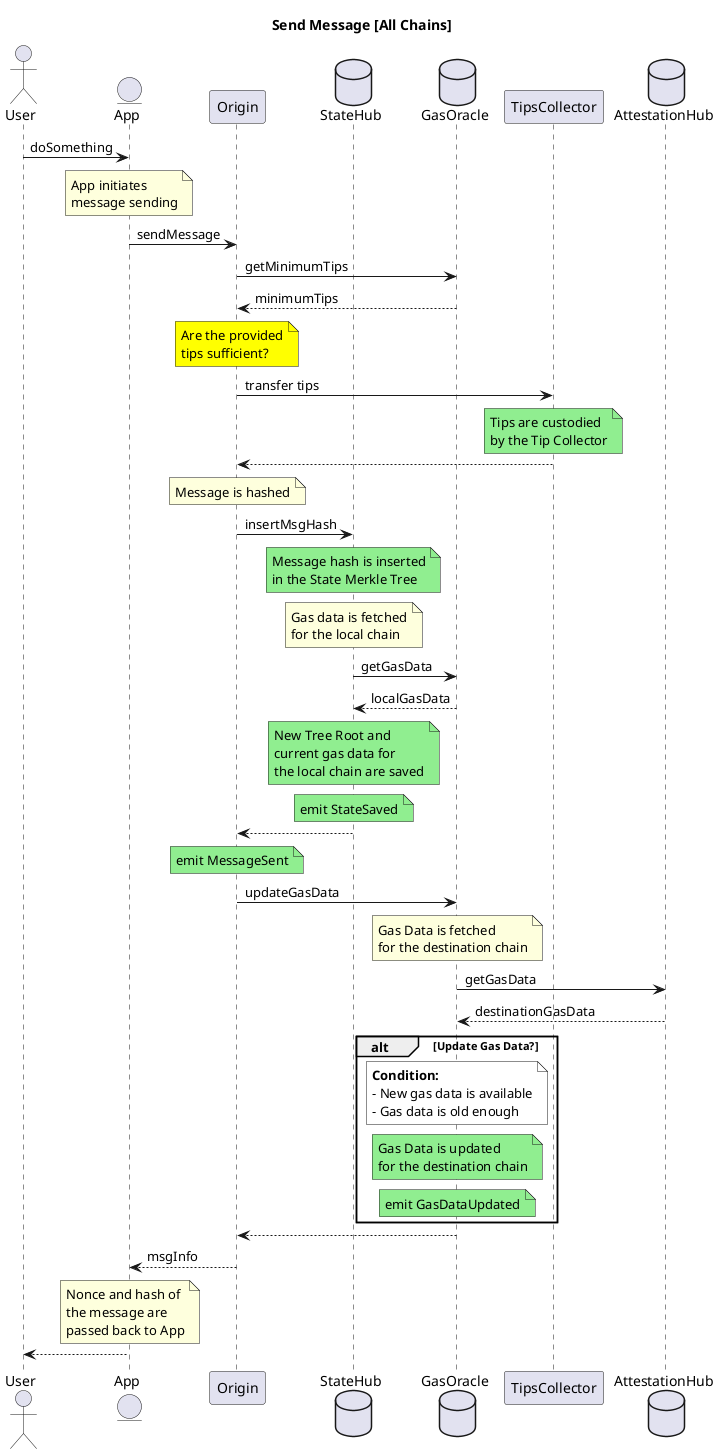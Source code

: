 @startuml SendMessage
title Send Message [All Chains]
' Ordering of the participants
actor "User" as U
entity "App" as A
participant "Origin" as O
database "StateHub" as SH
database "GasOracle" as GO
participant "TipsCollector" as TC
database "AttestationHub" as AH
' Sequence of operations
U -> A: doSomething
note over A
    App initiates
    message sending
end note
A -> O: sendMessage
O -> GO: getMinimumTips
GO --> O: minimumTips
note over O #Yellow
    Are the provided
    tips sufficient?
end note
O -> TC: transfer tips
note over TC #LightGreen
    Tips are custodied
    by the Tip Collector
end note
TC --> O
note over O: Message is hashed
O -> SH: insertMsgHash
note over SH #LightGreen
    Message hash is inserted
    in the State Merkle Tree
end note
note over SH
    Gas data is fetched
    for the local chain
end note
SH -> GO: getGasData
GO --> SH: localGasData
note over SH #LightGreen
    New Tree Root and
    current gas data for
    the local chain are saved
end note
note over SH #LightGreen: emit StateSaved
SH --> O
note over O #LightGreen: emit MessageSent
O -> GO: updateGasData
note over GO
    Gas Data is fetched
    for the destination chain
end note
GO -> AH: getGasData
AH --> GO: destinationGasData
alt Update Gas Data?
    note over GO #White
        **Condition:**
        - New gas data is available
        - Gas data is old enough
    end note
    note over GO #LightGreen
        Gas Data is updated
        for the destination chain
    end note
    note over GO #LightGreen: emit GasDataUpdated
end
GO --> O
O --> A: msgInfo
note over A
    Nonce and hash of
    the message are
    passed back to App
end note
A --> U
@enduml